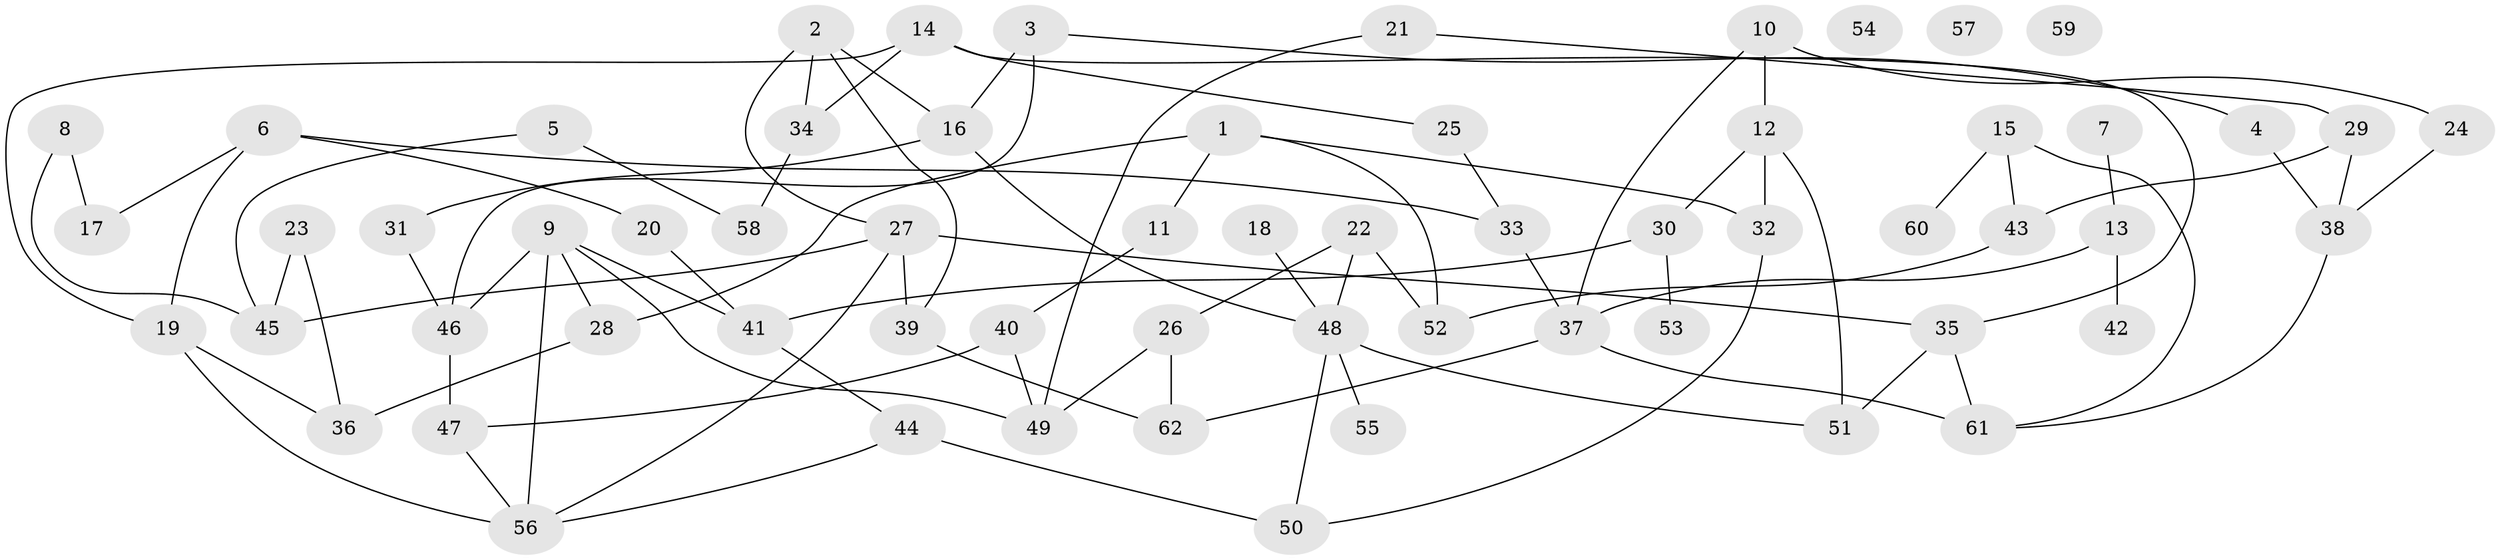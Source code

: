 // coarse degree distribution, {5: 0.125, 4: 0.25, 2: 0.15, 1: 0.125, 7: 0.075, 3: 0.175, 6: 0.025, 0: 0.075}
// Generated by graph-tools (version 1.1) at 2025/23/03/03/25 07:23:25]
// undirected, 62 vertices, 89 edges
graph export_dot {
graph [start="1"]
  node [color=gray90,style=filled];
  1;
  2;
  3;
  4;
  5;
  6;
  7;
  8;
  9;
  10;
  11;
  12;
  13;
  14;
  15;
  16;
  17;
  18;
  19;
  20;
  21;
  22;
  23;
  24;
  25;
  26;
  27;
  28;
  29;
  30;
  31;
  32;
  33;
  34;
  35;
  36;
  37;
  38;
  39;
  40;
  41;
  42;
  43;
  44;
  45;
  46;
  47;
  48;
  49;
  50;
  51;
  52;
  53;
  54;
  55;
  56;
  57;
  58;
  59;
  60;
  61;
  62;
  1 -- 11;
  1 -- 28;
  1 -- 32;
  1 -- 52;
  2 -- 16;
  2 -- 27;
  2 -- 34;
  2 -- 39;
  3 -- 4;
  3 -- 16;
  3 -- 46;
  4 -- 38;
  5 -- 45;
  5 -- 58;
  6 -- 17;
  6 -- 19;
  6 -- 20;
  6 -- 33;
  7 -- 13;
  8 -- 17;
  8 -- 45;
  9 -- 28;
  9 -- 41;
  9 -- 46;
  9 -- 49;
  9 -- 56;
  10 -- 12;
  10 -- 24;
  10 -- 37;
  11 -- 40;
  12 -- 30;
  12 -- 32;
  12 -- 51;
  13 -- 37;
  13 -- 42;
  14 -- 19;
  14 -- 25;
  14 -- 34;
  14 -- 35;
  15 -- 43;
  15 -- 60;
  15 -- 61;
  16 -- 31;
  16 -- 48;
  18 -- 48;
  19 -- 36;
  19 -- 56;
  20 -- 41;
  21 -- 29;
  21 -- 49;
  22 -- 26;
  22 -- 48;
  22 -- 52;
  23 -- 36;
  23 -- 45;
  24 -- 38;
  25 -- 33;
  26 -- 49;
  26 -- 62;
  27 -- 35;
  27 -- 39;
  27 -- 45;
  27 -- 56;
  28 -- 36;
  29 -- 38;
  29 -- 43;
  30 -- 41;
  30 -- 53;
  31 -- 46;
  32 -- 50;
  33 -- 37;
  34 -- 58;
  35 -- 51;
  35 -- 61;
  37 -- 61;
  37 -- 62;
  38 -- 61;
  39 -- 62;
  40 -- 47;
  40 -- 49;
  41 -- 44;
  43 -- 52;
  44 -- 50;
  44 -- 56;
  46 -- 47;
  47 -- 56;
  48 -- 50;
  48 -- 51;
  48 -- 55;
}
